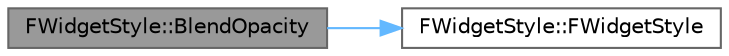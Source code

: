 digraph "FWidgetStyle::BlendOpacity"
{
 // INTERACTIVE_SVG=YES
 // LATEX_PDF_SIZE
  bgcolor="transparent";
  edge [fontname=Helvetica,fontsize=10,labelfontname=Helvetica,labelfontsize=10];
  node [fontname=Helvetica,fontsize=10,shape=box,height=0.2,width=0.4];
  rankdir="LR";
  Node1 [id="Node000001",label="FWidgetStyle::BlendOpacity",height=0.2,width=0.4,color="gray40", fillcolor="grey60", style="filled", fontcolor="black",tooltip="Blends the current tint color with the specified alpha."];
  Node1 -> Node2 [id="edge1_Node000001_Node000002",color="steelblue1",style="solid",tooltip=" "];
  Node2 [id="Node000002",label="FWidgetStyle::FWidgetStyle",height=0.2,width=0.4,color="grey40", fillcolor="white", style="filled",URL="$dd/d09/classFWidgetStyle.html#a0818a37d06bc67961f249c0eaa7c9219",tooltip="Default constructor."];
}
